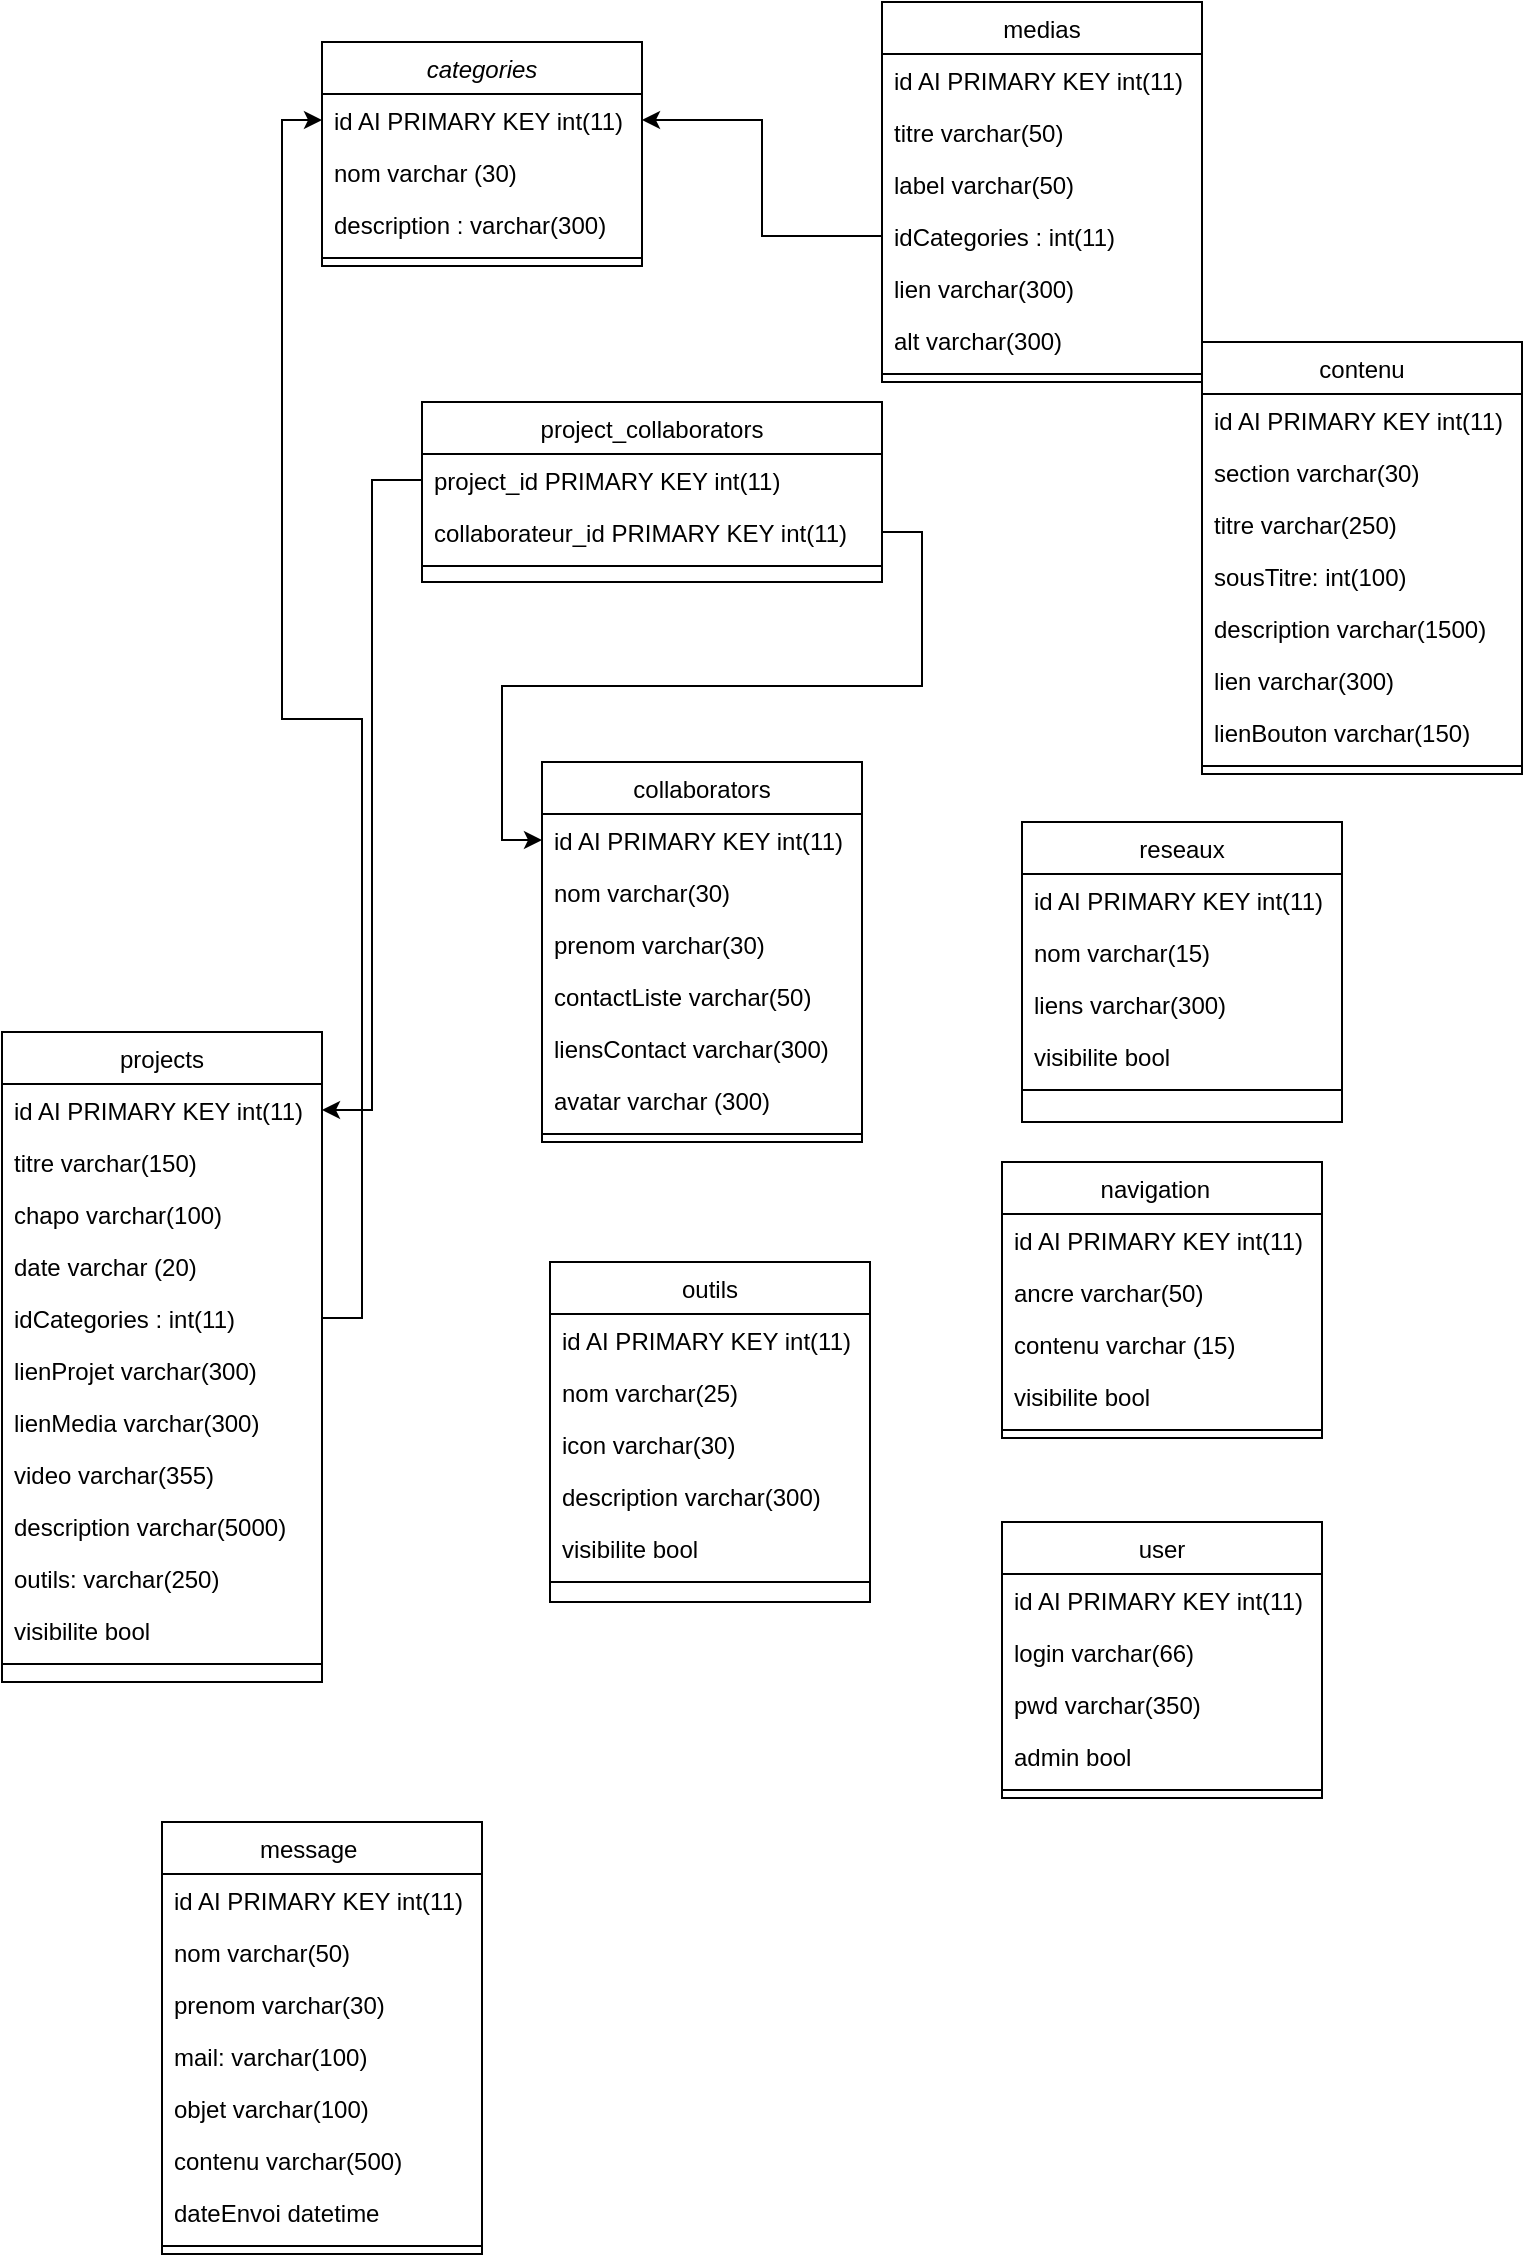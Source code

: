 <mxfile version="26.1.1">
  <diagram id="C5RBs43oDa-KdzZeNtuy" name="Page-1">
    <mxGraphModel dx="890" dy="2133" grid="1" gridSize="10" guides="1" tooltips="1" connect="1" arrows="1" fold="1" page="1" pageScale="1" pageWidth="827" pageHeight="1169" math="0" shadow="0">
      <root>
        <mxCell id="WIyWlLk6GJQsqaUBKTNV-0" />
        <mxCell id="WIyWlLk6GJQsqaUBKTNV-1" parent="WIyWlLk6GJQsqaUBKTNV-0" />
        <mxCell id="zkfFHV4jXpPFQw0GAbJ--0" value="categories" style="swimlane;fontStyle=2;align=center;verticalAlign=top;childLayout=stackLayout;horizontal=1;startSize=26;horizontalStack=0;resizeParent=1;resizeLast=0;collapsible=1;marginBottom=0;rounded=0;shadow=0;strokeWidth=1;" parent="WIyWlLk6GJQsqaUBKTNV-1" vertex="1">
          <mxGeometry x="220" y="10" width="160" height="112" as="geometry">
            <mxRectangle x="230" y="140" width="160" height="26" as="alternateBounds" />
          </mxGeometry>
        </mxCell>
        <mxCell id="zkfFHV4jXpPFQw0GAbJ--1" value="id AI PRIMARY KEY int(11)" style="text;align=left;verticalAlign=top;spacingLeft=4;spacingRight=4;overflow=hidden;rotatable=0;points=[[0,0.5],[1,0.5]];portConstraint=eastwest;" parent="zkfFHV4jXpPFQw0GAbJ--0" vertex="1">
          <mxGeometry y="26" width="160" height="26" as="geometry" />
        </mxCell>
        <mxCell id="zkfFHV4jXpPFQw0GAbJ--2" value="nom varchar (30)" style="text;align=left;verticalAlign=top;spacingLeft=4;spacingRight=4;overflow=hidden;rotatable=0;points=[[0,0.5],[1,0.5]];portConstraint=eastwest;rounded=0;shadow=0;html=0;" parent="zkfFHV4jXpPFQw0GAbJ--0" vertex="1">
          <mxGeometry y="52" width="160" height="26" as="geometry" />
        </mxCell>
        <mxCell id="zkfFHV4jXpPFQw0GAbJ--3" value="description : varchar(300)" style="text;align=left;verticalAlign=top;spacingLeft=4;spacingRight=4;overflow=hidden;rotatable=0;points=[[0,0.5],[1,0.5]];portConstraint=eastwest;rounded=0;shadow=0;html=0;" parent="zkfFHV4jXpPFQw0GAbJ--0" vertex="1">
          <mxGeometry y="78" width="160" height="26" as="geometry" />
        </mxCell>
        <mxCell id="zkfFHV4jXpPFQw0GAbJ--4" value="" style="line;html=1;strokeWidth=1;align=left;verticalAlign=middle;spacingTop=-1;spacingLeft=3;spacingRight=3;rotatable=0;labelPosition=right;points=[];portConstraint=eastwest;" parent="zkfFHV4jXpPFQw0GAbJ--0" vertex="1">
          <mxGeometry y="104" width="160" height="8" as="geometry" />
        </mxCell>
        <mxCell id="zkfFHV4jXpPFQw0GAbJ--6" value="navigation  " style="swimlane;fontStyle=0;align=center;verticalAlign=top;childLayout=stackLayout;horizontal=1;startSize=26;horizontalStack=0;resizeParent=1;resizeLast=0;collapsible=1;marginBottom=0;rounded=0;shadow=0;strokeWidth=1;" parent="WIyWlLk6GJQsqaUBKTNV-1" vertex="1">
          <mxGeometry x="560" y="570" width="160" height="138" as="geometry">
            <mxRectangle x="130" y="380" width="160" height="26" as="alternateBounds" />
          </mxGeometry>
        </mxCell>
        <mxCell id="zkfFHV4jXpPFQw0GAbJ--8" value="id AI PRIMARY KEY int(11)" style="text;align=left;verticalAlign=top;spacingLeft=4;spacingRight=4;overflow=hidden;rotatable=0;points=[[0,0.5],[1,0.5]];portConstraint=eastwest;rounded=0;shadow=0;html=0;" parent="zkfFHV4jXpPFQw0GAbJ--6" vertex="1">
          <mxGeometry y="26" width="160" height="26" as="geometry" />
        </mxCell>
        <mxCell id="XXOMwzmxUcLenojdzoG5-5" value="ancre varchar(50)" style="text;align=left;verticalAlign=top;spacingLeft=4;spacingRight=4;overflow=hidden;rotatable=0;points=[[0,0.5],[1,0.5]];portConstraint=eastwest;rounded=0;shadow=0;html=0;" parent="zkfFHV4jXpPFQw0GAbJ--6" vertex="1">
          <mxGeometry y="52" width="160" height="26" as="geometry" />
        </mxCell>
        <mxCell id="XXOMwzmxUcLenojdzoG5-6" value="contenu varchar (15)" style="text;align=left;verticalAlign=top;spacingLeft=4;spacingRight=4;overflow=hidden;rotatable=0;points=[[0,0.5],[1,0.5]];portConstraint=eastwest;rounded=0;shadow=0;html=0;" parent="zkfFHV4jXpPFQw0GAbJ--6" vertex="1">
          <mxGeometry y="78" width="160" height="26" as="geometry" />
        </mxCell>
        <mxCell id="XXOMwzmxUcLenojdzoG5-7" value="visibilite bool" style="text;align=left;verticalAlign=top;spacingLeft=4;spacingRight=4;overflow=hidden;rotatable=0;points=[[0,0.5],[1,0.5]];portConstraint=eastwest;rounded=0;shadow=0;html=0;" parent="zkfFHV4jXpPFQw0GAbJ--6" vertex="1">
          <mxGeometry y="104" width="160" height="26" as="geometry" />
        </mxCell>
        <mxCell id="zkfFHV4jXpPFQw0GAbJ--9" value="" style="line;html=1;strokeWidth=1;align=left;verticalAlign=middle;spacingTop=-1;spacingLeft=3;spacingRight=3;rotatable=0;labelPosition=right;points=[];portConstraint=eastwest;" parent="zkfFHV4jXpPFQw0GAbJ--6" vertex="1">
          <mxGeometry y="130" width="160" height="8" as="geometry" />
        </mxCell>
        <mxCell id="zkfFHV4jXpPFQw0GAbJ--13" value="collaborators" style="swimlane;fontStyle=0;align=center;verticalAlign=top;childLayout=stackLayout;horizontal=1;startSize=26;horizontalStack=0;resizeParent=1;resizeLast=0;collapsible=1;marginBottom=0;rounded=0;shadow=0;strokeWidth=1;" parent="WIyWlLk6GJQsqaUBKTNV-1" vertex="1">
          <mxGeometry x="330" y="370" width="160" height="190" as="geometry">
            <mxRectangle x="340" y="380" width="170" height="26" as="alternateBounds" />
          </mxGeometry>
        </mxCell>
        <mxCell id="zkfFHV4jXpPFQw0GAbJ--14" value="id AI PRIMARY KEY int(11)" style="text;align=left;verticalAlign=top;spacingLeft=4;spacingRight=4;overflow=hidden;rotatable=0;points=[[0,0.5],[1,0.5]];portConstraint=eastwest;" parent="zkfFHV4jXpPFQw0GAbJ--13" vertex="1">
          <mxGeometry y="26" width="160" height="26" as="geometry" />
        </mxCell>
        <mxCell id="XXOMwzmxUcLenojdzoG5-12" value="nom varchar(30)" style="text;align=left;verticalAlign=top;spacingLeft=4;spacingRight=4;overflow=hidden;rotatable=0;points=[[0,0.5],[1,0.5]];portConstraint=eastwest;" parent="zkfFHV4jXpPFQw0GAbJ--13" vertex="1">
          <mxGeometry y="52" width="160" height="26" as="geometry" />
        </mxCell>
        <mxCell id="XXOMwzmxUcLenojdzoG5-13" value="prenom varchar(30)" style="text;align=left;verticalAlign=top;spacingLeft=4;spacingRight=4;overflow=hidden;rotatable=0;points=[[0,0.5],[1,0.5]];portConstraint=eastwest;" parent="zkfFHV4jXpPFQw0GAbJ--13" vertex="1">
          <mxGeometry y="78" width="160" height="26" as="geometry" />
        </mxCell>
        <mxCell id="XXOMwzmxUcLenojdzoG5-14" value="contactListe varchar(50)" style="text;align=left;verticalAlign=top;spacingLeft=4;spacingRight=4;overflow=hidden;rotatable=0;points=[[0,0.5],[1,0.5]];portConstraint=eastwest;" parent="zkfFHV4jXpPFQw0GAbJ--13" vertex="1">
          <mxGeometry y="104" width="160" height="26" as="geometry" />
        </mxCell>
        <mxCell id="XXOMwzmxUcLenojdzoG5-15" value="liensContact varchar(300)" style="text;align=left;verticalAlign=top;spacingLeft=4;spacingRight=4;overflow=hidden;rotatable=0;points=[[0,0.5],[1,0.5]];portConstraint=eastwest;" parent="zkfFHV4jXpPFQw0GAbJ--13" vertex="1">
          <mxGeometry y="130" width="160" height="26" as="geometry" />
        </mxCell>
        <mxCell id="XXOMwzmxUcLenojdzoG5-16" value="avatar varchar (300)" style="text;align=left;verticalAlign=top;spacingLeft=4;spacingRight=4;overflow=hidden;rotatable=0;points=[[0,0.5],[1,0.5]];portConstraint=eastwest;" parent="zkfFHV4jXpPFQw0GAbJ--13" vertex="1">
          <mxGeometry y="156" width="160" height="26" as="geometry" />
        </mxCell>
        <mxCell id="zkfFHV4jXpPFQw0GAbJ--15" value="" style="line;html=1;strokeWidth=1;align=left;verticalAlign=middle;spacingTop=-1;spacingLeft=3;spacingRight=3;rotatable=0;labelPosition=right;points=[];portConstraint=eastwest;" parent="zkfFHV4jXpPFQw0GAbJ--13" vertex="1">
          <mxGeometry y="182" width="160" height="8" as="geometry" />
        </mxCell>
        <mxCell id="zkfFHV4jXpPFQw0GAbJ--17" value="medias" style="swimlane;fontStyle=0;align=center;verticalAlign=top;childLayout=stackLayout;horizontal=1;startSize=26;horizontalStack=0;resizeParent=1;resizeLast=0;collapsible=1;marginBottom=0;rounded=0;shadow=0;strokeWidth=1;" parent="WIyWlLk6GJQsqaUBKTNV-1" vertex="1">
          <mxGeometry x="500" y="-10" width="160" height="190" as="geometry">
            <mxRectangle x="550" y="140" width="160" height="26" as="alternateBounds" />
          </mxGeometry>
        </mxCell>
        <mxCell id="zkfFHV4jXpPFQw0GAbJ--18" value="id AI PRIMARY KEY int(11)" style="text;align=left;verticalAlign=top;spacingLeft=4;spacingRight=4;overflow=hidden;rotatable=0;points=[[0,0.5],[1,0.5]];portConstraint=eastwest;" parent="zkfFHV4jXpPFQw0GAbJ--17" vertex="1">
          <mxGeometry y="26" width="160" height="26" as="geometry" />
        </mxCell>
        <mxCell id="zkfFHV4jXpPFQw0GAbJ--19" value="titre varchar(50)" style="text;align=left;verticalAlign=top;spacingLeft=4;spacingRight=4;overflow=hidden;rotatable=0;points=[[0,0.5],[1,0.5]];portConstraint=eastwest;rounded=0;shadow=0;html=0;" parent="zkfFHV4jXpPFQw0GAbJ--17" vertex="1">
          <mxGeometry y="52" width="160" height="26" as="geometry" />
        </mxCell>
        <mxCell id="zkfFHV4jXpPFQw0GAbJ--20" value="label varchar(50)" style="text;align=left;verticalAlign=top;spacingLeft=4;spacingRight=4;overflow=hidden;rotatable=0;points=[[0,0.5],[1,0.5]];portConstraint=eastwest;rounded=0;shadow=0;html=0;" parent="zkfFHV4jXpPFQw0GAbJ--17" vertex="1">
          <mxGeometry y="78" width="160" height="26" as="geometry" />
        </mxCell>
        <mxCell id="zkfFHV4jXpPFQw0GAbJ--21" value="idCategories : int(11)" style="text;align=left;verticalAlign=top;spacingLeft=4;spacingRight=4;overflow=hidden;rotatable=0;points=[[0,0.5],[1,0.5]];portConstraint=eastwest;rounded=0;shadow=0;html=0;" parent="zkfFHV4jXpPFQw0GAbJ--17" vertex="1">
          <mxGeometry y="104" width="160" height="26" as="geometry" />
        </mxCell>
        <mxCell id="zkfFHV4jXpPFQw0GAbJ--22" value="lien varchar(300)" style="text;align=left;verticalAlign=top;spacingLeft=4;spacingRight=4;overflow=hidden;rotatable=0;points=[[0,0.5],[1,0.5]];portConstraint=eastwest;rounded=0;shadow=0;html=0;" parent="zkfFHV4jXpPFQw0GAbJ--17" vertex="1">
          <mxGeometry y="130" width="160" height="26" as="geometry" />
        </mxCell>
        <mxCell id="XXOMwzmxUcLenojdzoG5-9" value="alt varchar(300)" style="text;align=left;verticalAlign=top;spacingLeft=4;spacingRight=4;overflow=hidden;rotatable=0;points=[[0,0.5],[1,0.5]];portConstraint=eastwest;rounded=0;shadow=0;html=0;" parent="zkfFHV4jXpPFQw0GAbJ--17" vertex="1">
          <mxGeometry y="156" width="160" height="26" as="geometry" />
        </mxCell>
        <mxCell id="zkfFHV4jXpPFQw0GAbJ--23" value="" style="line;html=1;strokeWidth=1;align=left;verticalAlign=middle;spacingTop=-1;spacingLeft=3;spacingRight=3;rotatable=0;labelPosition=right;points=[];portConstraint=eastwest;" parent="zkfFHV4jXpPFQw0GAbJ--17" vertex="1">
          <mxGeometry y="182" width="160" height="8" as="geometry" />
        </mxCell>
        <mxCell id="XXOMwzmxUcLenojdzoG5-8" style="edgeStyle=orthogonalEdgeStyle;rounded=0;orthogonalLoop=1;jettySize=auto;html=1;" parent="WIyWlLk6GJQsqaUBKTNV-1" source="zkfFHV4jXpPFQw0GAbJ--21" target="zkfFHV4jXpPFQw0GAbJ--1" edge="1">
          <mxGeometry relative="1" as="geometry" />
        </mxCell>
        <mxCell id="XXOMwzmxUcLenojdzoG5-43" value="reseaux" style="swimlane;fontStyle=0;align=center;verticalAlign=top;childLayout=stackLayout;horizontal=1;startSize=26;horizontalStack=0;resizeParent=1;resizeLast=0;collapsible=1;marginBottom=0;rounded=0;shadow=0;strokeWidth=1;" parent="WIyWlLk6GJQsqaUBKTNV-1" vertex="1">
          <mxGeometry x="570" y="400" width="160" height="150" as="geometry">
            <mxRectangle x="340" y="380" width="170" height="26" as="alternateBounds" />
          </mxGeometry>
        </mxCell>
        <mxCell id="XXOMwzmxUcLenojdzoG5-44" value="id AI PRIMARY KEY int(11)" style="text;align=left;verticalAlign=top;spacingLeft=4;spacingRight=4;overflow=hidden;rotatable=0;points=[[0,0.5],[1,0.5]];portConstraint=eastwest;" parent="XXOMwzmxUcLenojdzoG5-43" vertex="1">
          <mxGeometry y="26" width="160" height="26" as="geometry" />
        </mxCell>
        <mxCell id="XXOMwzmxUcLenojdzoG5-45" value="nom varchar(15)" style="text;align=left;verticalAlign=top;spacingLeft=4;spacingRight=4;overflow=hidden;rotatable=0;points=[[0,0.5],[1,0.5]];portConstraint=eastwest;" parent="XXOMwzmxUcLenojdzoG5-43" vertex="1">
          <mxGeometry y="52" width="160" height="26" as="geometry" />
        </mxCell>
        <mxCell id="XXOMwzmxUcLenojdzoG5-48" value="liens varchar(300)" style="text;align=left;verticalAlign=top;spacingLeft=4;spacingRight=4;overflow=hidden;rotatable=0;points=[[0,0.5],[1,0.5]];portConstraint=eastwest;" parent="XXOMwzmxUcLenojdzoG5-43" vertex="1">
          <mxGeometry y="78" width="160" height="26" as="geometry" />
        </mxCell>
        <mxCell id="XXOMwzmxUcLenojdzoG5-49" value="visibilite bool" style="text;align=left;verticalAlign=top;spacingLeft=4;spacingRight=4;overflow=hidden;rotatable=0;points=[[0,0.5],[1,0.5]];portConstraint=eastwest;" parent="XXOMwzmxUcLenojdzoG5-43" vertex="1">
          <mxGeometry y="104" width="160" height="26" as="geometry" />
        </mxCell>
        <mxCell id="XXOMwzmxUcLenojdzoG5-50" value="" style="line;html=1;strokeWidth=1;align=left;verticalAlign=middle;spacingTop=-1;spacingLeft=3;spacingRight=3;rotatable=0;labelPosition=right;points=[];portConstraint=eastwest;" parent="XXOMwzmxUcLenojdzoG5-43" vertex="1">
          <mxGeometry y="130" width="160" height="8" as="geometry" />
        </mxCell>
        <mxCell id="XXOMwzmxUcLenojdzoG5-51" value="projects" style="swimlane;fontStyle=0;align=center;verticalAlign=top;childLayout=stackLayout;horizontal=1;startSize=26;horizontalStack=0;resizeParent=1;resizeLast=0;collapsible=1;marginBottom=0;rounded=0;shadow=0;strokeWidth=1;" parent="WIyWlLk6GJQsqaUBKTNV-1" vertex="1">
          <mxGeometry x="60" y="505" width="160" height="325" as="geometry">
            <mxRectangle x="550" y="140" width="160" height="26" as="alternateBounds" />
          </mxGeometry>
        </mxCell>
        <mxCell id="XXOMwzmxUcLenojdzoG5-52" value="id AI PRIMARY KEY int(11)" style="text;align=left;verticalAlign=top;spacingLeft=4;spacingRight=4;overflow=hidden;rotatable=0;points=[[0,0.5],[1,0.5]];portConstraint=eastwest;" parent="XXOMwzmxUcLenojdzoG5-51" vertex="1">
          <mxGeometry y="26" width="160" height="26" as="geometry" />
        </mxCell>
        <mxCell id="XXOMwzmxUcLenojdzoG5-53" value="titre varchar(150)" style="text;align=left;verticalAlign=top;spacingLeft=4;spacingRight=4;overflow=hidden;rotatable=0;points=[[0,0.5],[1,0.5]];portConstraint=eastwest;rounded=0;shadow=0;html=0;" parent="XXOMwzmxUcLenojdzoG5-51" vertex="1">
          <mxGeometry y="52" width="160" height="26" as="geometry" />
        </mxCell>
        <mxCell id="XXOMwzmxUcLenojdzoG5-54" value="chapo varchar(100)" style="text;align=left;verticalAlign=top;spacingLeft=4;spacingRight=4;overflow=hidden;rotatable=0;points=[[0,0.5],[1,0.5]];portConstraint=eastwest;rounded=0;shadow=0;html=0;" parent="XXOMwzmxUcLenojdzoG5-51" vertex="1">
          <mxGeometry y="78" width="160" height="26" as="geometry" />
        </mxCell>
        <mxCell id="XXOMwzmxUcLenojdzoG5-61" value="date varchar (20)" style="text;align=left;verticalAlign=top;spacingLeft=4;spacingRight=4;overflow=hidden;rotatable=0;points=[[0,0.5],[1,0.5]];portConstraint=eastwest;rounded=0;shadow=0;html=0;" parent="XXOMwzmxUcLenojdzoG5-51" vertex="1">
          <mxGeometry y="104" width="160" height="26" as="geometry" />
        </mxCell>
        <mxCell id="XXOMwzmxUcLenojdzoG5-55" value="idCategories : int(11)" style="text;align=left;verticalAlign=top;spacingLeft=4;spacingRight=4;overflow=hidden;rotatable=0;points=[[0,0.5],[1,0.5]];portConstraint=eastwest;rounded=0;shadow=0;html=0;" parent="XXOMwzmxUcLenojdzoG5-51" vertex="1">
          <mxGeometry y="130" width="160" height="26" as="geometry" />
        </mxCell>
        <mxCell id="XXOMwzmxUcLenojdzoG5-59" value="lienProjet varchar(300)" style="text;align=left;verticalAlign=top;spacingLeft=4;spacingRight=4;overflow=hidden;rotatable=0;points=[[0,0.5],[1,0.5]];portConstraint=eastwest;rounded=0;shadow=0;html=0;" parent="XXOMwzmxUcLenojdzoG5-51" vertex="1">
          <mxGeometry y="156" width="160" height="26" as="geometry" />
        </mxCell>
        <mxCell id="XXOMwzmxUcLenojdzoG5-56" value="lienMedia varchar(300)" style="text;align=left;verticalAlign=top;spacingLeft=4;spacingRight=4;overflow=hidden;rotatable=0;points=[[0,0.5],[1,0.5]];portConstraint=eastwest;rounded=0;shadow=0;html=0;" parent="XXOMwzmxUcLenojdzoG5-51" vertex="1">
          <mxGeometry y="182" width="160" height="26" as="geometry" />
        </mxCell>
        <mxCell id="3CBBuWz1fTc4qYPzdKsk-14" value="video varchar(355)" style="text;align=left;verticalAlign=top;spacingLeft=4;spacingRight=4;overflow=hidden;rotatable=0;points=[[0,0.5],[1,0.5]];portConstraint=eastwest;rounded=0;shadow=0;html=0;" vertex="1" parent="XXOMwzmxUcLenojdzoG5-51">
          <mxGeometry y="208" width="160" height="26" as="geometry" />
        </mxCell>
        <mxCell id="XXOMwzmxUcLenojdzoG5-57" value="description varchar(5000)" style="text;align=left;verticalAlign=top;spacingLeft=4;spacingRight=4;overflow=hidden;rotatable=0;points=[[0,0.5],[1,0.5]];portConstraint=eastwest;rounded=0;shadow=0;html=0;" parent="XXOMwzmxUcLenojdzoG5-51" vertex="1">
          <mxGeometry y="234" width="160" height="26" as="geometry" />
        </mxCell>
        <mxCell id="XXOMwzmxUcLenojdzoG5-60" value="outils: varchar(250)" style="text;align=left;verticalAlign=top;spacingLeft=4;spacingRight=4;overflow=hidden;rotatable=0;points=[[0,0.5],[1,0.5]];portConstraint=eastwest;rounded=0;shadow=0;html=0;" parent="XXOMwzmxUcLenojdzoG5-51" vertex="1">
          <mxGeometry y="260" width="160" height="26" as="geometry" />
        </mxCell>
        <mxCell id="3CBBuWz1fTc4qYPzdKsk-12" value="visibilite bool" style="text;align=left;verticalAlign=top;spacingLeft=4;spacingRight=4;overflow=hidden;rotatable=0;points=[[0,0.5],[1,0.5]];portConstraint=eastwest;rounded=0;shadow=0;html=0;" vertex="1" parent="XXOMwzmxUcLenojdzoG5-51">
          <mxGeometry y="286" width="160" height="26" as="geometry" />
        </mxCell>
        <mxCell id="XXOMwzmxUcLenojdzoG5-58" value="" style="line;html=1;strokeWidth=1;align=left;verticalAlign=middle;spacingTop=-1;spacingLeft=3;spacingRight=3;rotatable=0;labelPosition=right;points=[];portConstraint=eastwest;" parent="XXOMwzmxUcLenojdzoG5-51" vertex="1">
          <mxGeometry y="312" width="160" height="8" as="geometry" />
        </mxCell>
        <mxCell id="3CBBuWz1fTc4qYPzdKsk-0" style="edgeStyle=orthogonalEdgeStyle;rounded=0;orthogonalLoop=1;jettySize=auto;html=1;entryX=0;entryY=0.5;entryDx=0;entryDy=0;" edge="1" parent="WIyWlLk6GJQsqaUBKTNV-1" source="XXOMwzmxUcLenojdzoG5-55" target="zkfFHV4jXpPFQw0GAbJ--1">
          <mxGeometry relative="1" as="geometry" />
        </mxCell>
        <mxCell id="3CBBuWz1fTc4qYPzdKsk-1" value="project_collaborators" style="swimlane;fontStyle=0;align=center;verticalAlign=top;childLayout=stackLayout;horizontal=1;startSize=26;horizontalStack=0;resizeParent=1;resizeLast=0;collapsible=1;marginBottom=0;rounded=0;shadow=0;strokeWidth=1;" vertex="1" parent="WIyWlLk6GJQsqaUBKTNV-1">
          <mxGeometry x="270" y="190" width="230" height="90" as="geometry">
            <mxRectangle x="340" y="380" width="170" height="26" as="alternateBounds" />
          </mxGeometry>
        </mxCell>
        <mxCell id="3CBBuWz1fTc4qYPzdKsk-2" value="project_id PRIMARY KEY int(11)" style="text;align=left;verticalAlign=top;spacingLeft=4;spacingRight=4;overflow=hidden;rotatable=0;points=[[0,0.5],[1,0.5]];portConstraint=eastwest;" vertex="1" parent="3CBBuWz1fTc4qYPzdKsk-1">
          <mxGeometry y="26" width="230" height="26" as="geometry" />
        </mxCell>
        <mxCell id="3CBBuWz1fTc4qYPzdKsk-3" value="collaborateur_id PRIMARY KEY int(11)" style="text;align=left;verticalAlign=top;spacingLeft=4;spacingRight=4;overflow=hidden;rotatable=0;points=[[0,0.5],[1,0.5]];portConstraint=eastwest;" vertex="1" parent="3CBBuWz1fTc4qYPzdKsk-1">
          <mxGeometry y="52" width="230" height="26" as="geometry" />
        </mxCell>
        <mxCell id="3CBBuWz1fTc4qYPzdKsk-8" value="" style="line;html=1;strokeWidth=1;align=left;verticalAlign=middle;spacingTop=-1;spacingLeft=3;spacingRight=3;rotatable=0;labelPosition=right;points=[];portConstraint=eastwest;" vertex="1" parent="3CBBuWz1fTc4qYPzdKsk-1">
          <mxGeometry y="78" width="230" height="8" as="geometry" />
        </mxCell>
        <mxCell id="3CBBuWz1fTc4qYPzdKsk-9" style="edgeStyle=orthogonalEdgeStyle;rounded=0;orthogonalLoop=1;jettySize=auto;html=1;entryX=1;entryY=0.5;entryDx=0;entryDy=0;" edge="1" parent="WIyWlLk6GJQsqaUBKTNV-1" source="3CBBuWz1fTc4qYPzdKsk-2" target="XXOMwzmxUcLenojdzoG5-52">
          <mxGeometry relative="1" as="geometry" />
        </mxCell>
        <mxCell id="3CBBuWz1fTc4qYPzdKsk-10" style="edgeStyle=orthogonalEdgeStyle;rounded=0;orthogonalLoop=1;jettySize=auto;html=1;entryX=0;entryY=0.5;entryDx=0;entryDy=0;" edge="1" parent="WIyWlLk6GJQsqaUBKTNV-1" source="3CBBuWz1fTc4qYPzdKsk-3" target="zkfFHV4jXpPFQw0GAbJ--14">
          <mxGeometry relative="1" as="geometry" />
        </mxCell>
        <mxCell id="3CBBuWz1fTc4qYPzdKsk-15" value="user" style="swimlane;fontStyle=0;align=center;verticalAlign=top;childLayout=stackLayout;horizontal=1;startSize=26;horizontalStack=0;resizeParent=1;resizeLast=0;collapsible=1;marginBottom=0;rounded=0;shadow=0;strokeWidth=1;" vertex="1" parent="WIyWlLk6GJQsqaUBKTNV-1">
          <mxGeometry x="560" y="750" width="160" height="138" as="geometry">
            <mxRectangle x="130" y="380" width="160" height="26" as="alternateBounds" />
          </mxGeometry>
        </mxCell>
        <mxCell id="3CBBuWz1fTc4qYPzdKsk-16" value="id AI PRIMARY KEY int(11)" style="text;align=left;verticalAlign=top;spacingLeft=4;spacingRight=4;overflow=hidden;rotatable=0;points=[[0,0.5],[1,0.5]];portConstraint=eastwest;rounded=0;shadow=0;html=0;" vertex="1" parent="3CBBuWz1fTc4qYPzdKsk-15">
          <mxGeometry y="26" width="160" height="26" as="geometry" />
        </mxCell>
        <mxCell id="3CBBuWz1fTc4qYPzdKsk-17" value="login varchar(66)" style="text;align=left;verticalAlign=top;spacingLeft=4;spacingRight=4;overflow=hidden;rotatable=0;points=[[0,0.5],[1,0.5]];portConstraint=eastwest;rounded=0;shadow=0;html=0;" vertex="1" parent="3CBBuWz1fTc4qYPzdKsk-15">
          <mxGeometry y="52" width="160" height="26" as="geometry" />
        </mxCell>
        <mxCell id="3CBBuWz1fTc4qYPzdKsk-18" value="pwd varchar(350)" style="text;align=left;verticalAlign=top;spacingLeft=4;spacingRight=4;overflow=hidden;rotatable=0;points=[[0,0.5],[1,0.5]];portConstraint=eastwest;rounded=0;shadow=0;html=0;" vertex="1" parent="3CBBuWz1fTc4qYPzdKsk-15">
          <mxGeometry y="78" width="160" height="26" as="geometry" />
        </mxCell>
        <mxCell id="3CBBuWz1fTc4qYPzdKsk-19" value="admin bool" style="text;align=left;verticalAlign=top;spacingLeft=4;spacingRight=4;overflow=hidden;rotatable=0;points=[[0,0.5],[1,0.5]];portConstraint=eastwest;rounded=0;shadow=0;html=0;" vertex="1" parent="3CBBuWz1fTc4qYPzdKsk-15">
          <mxGeometry y="104" width="160" height="26" as="geometry" />
        </mxCell>
        <mxCell id="3CBBuWz1fTc4qYPzdKsk-20" value="" style="line;html=1;strokeWidth=1;align=left;verticalAlign=middle;spacingTop=-1;spacingLeft=3;spacingRight=3;rotatable=0;labelPosition=right;points=[];portConstraint=eastwest;" vertex="1" parent="3CBBuWz1fTc4qYPzdKsk-15">
          <mxGeometry y="130" width="160" height="8" as="geometry" />
        </mxCell>
        <mxCell id="3CBBuWz1fTc4qYPzdKsk-21" value="contenu" style="swimlane;fontStyle=0;align=center;verticalAlign=top;childLayout=stackLayout;horizontal=1;startSize=26;horizontalStack=0;resizeParent=1;resizeLast=0;collapsible=1;marginBottom=0;rounded=0;shadow=0;strokeWidth=1;" vertex="1" parent="WIyWlLk6GJQsqaUBKTNV-1">
          <mxGeometry x="660" y="160" width="160" height="216" as="geometry">
            <mxRectangle x="550" y="140" width="160" height="26" as="alternateBounds" />
          </mxGeometry>
        </mxCell>
        <mxCell id="3CBBuWz1fTc4qYPzdKsk-22" value="id AI PRIMARY KEY int(11)" style="text;align=left;verticalAlign=top;spacingLeft=4;spacingRight=4;overflow=hidden;rotatable=0;points=[[0,0.5],[1,0.5]];portConstraint=eastwest;" vertex="1" parent="3CBBuWz1fTc4qYPzdKsk-21">
          <mxGeometry y="26" width="160" height="26" as="geometry" />
        </mxCell>
        <mxCell id="3CBBuWz1fTc4qYPzdKsk-23" value="section varchar(30)" style="text;align=left;verticalAlign=top;spacingLeft=4;spacingRight=4;overflow=hidden;rotatable=0;points=[[0,0.5],[1,0.5]];portConstraint=eastwest;rounded=0;shadow=0;html=0;" vertex="1" parent="3CBBuWz1fTc4qYPzdKsk-21">
          <mxGeometry y="52" width="160" height="26" as="geometry" />
        </mxCell>
        <mxCell id="3CBBuWz1fTc4qYPzdKsk-24" value="titre varchar(250)" style="text;align=left;verticalAlign=top;spacingLeft=4;spacingRight=4;overflow=hidden;rotatable=0;points=[[0,0.5],[1,0.5]];portConstraint=eastwest;rounded=0;shadow=0;html=0;" vertex="1" parent="3CBBuWz1fTc4qYPzdKsk-21">
          <mxGeometry y="78" width="160" height="26" as="geometry" />
        </mxCell>
        <mxCell id="3CBBuWz1fTc4qYPzdKsk-25" value="sousTitre: int(100)" style="text;align=left;verticalAlign=top;spacingLeft=4;spacingRight=4;overflow=hidden;rotatable=0;points=[[0,0.5],[1,0.5]];portConstraint=eastwest;rounded=0;shadow=0;html=0;" vertex="1" parent="3CBBuWz1fTc4qYPzdKsk-21">
          <mxGeometry y="104" width="160" height="26" as="geometry" />
        </mxCell>
        <mxCell id="3CBBuWz1fTc4qYPzdKsk-31" value="description varchar(1500)" style="text;align=left;verticalAlign=top;spacingLeft=4;spacingRight=4;overflow=hidden;rotatable=0;points=[[0,0.5],[1,0.5]];portConstraint=eastwest;rounded=0;shadow=0;html=0;" vertex="1" parent="3CBBuWz1fTc4qYPzdKsk-21">
          <mxGeometry y="130" width="160" height="26" as="geometry" />
        </mxCell>
        <mxCell id="3CBBuWz1fTc4qYPzdKsk-26" value="lien varchar(300)" style="text;align=left;verticalAlign=top;spacingLeft=4;spacingRight=4;overflow=hidden;rotatable=0;points=[[0,0.5],[1,0.5]];portConstraint=eastwest;rounded=0;shadow=0;html=0;" vertex="1" parent="3CBBuWz1fTc4qYPzdKsk-21">
          <mxGeometry y="156" width="160" height="26" as="geometry" />
        </mxCell>
        <mxCell id="3CBBuWz1fTc4qYPzdKsk-27" value="lienBouton varchar(150)" style="text;align=left;verticalAlign=top;spacingLeft=4;spacingRight=4;overflow=hidden;rotatable=0;points=[[0,0.5],[1,0.5]];portConstraint=eastwest;rounded=0;shadow=0;html=0;" vertex="1" parent="3CBBuWz1fTc4qYPzdKsk-21">
          <mxGeometry y="182" width="160" height="26" as="geometry" />
        </mxCell>
        <mxCell id="3CBBuWz1fTc4qYPzdKsk-28" value="" style="line;html=1;strokeWidth=1;align=left;verticalAlign=middle;spacingTop=-1;spacingLeft=3;spacingRight=3;rotatable=0;labelPosition=right;points=[];portConstraint=eastwest;" vertex="1" parent="3CBBuWz1fTc4qYPzdKsk-21">
          <mxGeometry y="208" width="160" height="8" as="geometry" />
        </mxCell>
        <mxCell id="3CBBuWz1fTc4qYPzdKsk-32" value="outils" style="swimlane;fontStyle=0;align=center;verticalAlign=top;childLayout=stackLayout;horizontal=1;startSize=26;horizontalStack=0;resizeParent=1;resizeLast=0;collapsible=1;marginBottom=0;rounded=0;shadow=0;strokeWidth=1;" vertex="1" parent="WIyWlLk6GJQsqaUBKTNV-1">
          <mxGeometry x="334" y="620" width="160" height="170" as="geometry">
            <mxRectangle x="340" y="380" width="170" height="26" as="alternateBounds" />
          </mxGeometry>
        </mxCell>
        <mxCell id="3CBBuWz1fTc4qYPzdKsk-33" value="id AI PRIMARY KEY int(11)" style="text;align=left;verticalAlign=top;spacingLeft=4;spacingRight=4;overflow=hidden;rotatable=0;points=[[0,0.5],[1,0.5]];portConstraint=eastwest;" vertex="1" parent="3CBBuWz1fTc4qYPzdKsk-32">
          <mxGeometry y="26" width="160" height="26" as="geometry" />
        </mxCell>
        <mxCell id="3CBBuWz1fTc4qYPzdKsk-34" value="nom varchar(25)" style="text;align=left;verticalAlign=top;spacingLeft=4;spacingRight=4;overflow=hidden;rotatable=0;points=[[0,0.5],[1,0.5]];portConstraint=eastwest;" vertex="1" parent="3CBBuWz1fTc4qYPzdKsk-32">
          <mxGeometry y="52" width="160" height="26" as="geometry" />
        </mxCell>
        <mxCell id="3CBBuWz1fTc4qYPzdKsk-35" value="icon varchar(30)" style="text;align=left;verticalAlign=top;spacingLeft=4;spacingRight=4;overflow=hidden;rotatable=0;points=[[0,0.5],[1,0.5]];portConstraint=eastwest;" vertex="1" parent="3CBBuWz1fTc4qYPzdKsk-32">
          <mxGeometry y="78" width="160" height="26" as="geometry" />
        </mxCell>
        <mxCell id="3CBBuWz1fTc4qYPzdKsk-36" value="description varchar(300)" style="text;align=left;verticalAlign=top;spacingLeft=4;spacingRight=4;overflow=hidden;rotatable=0;points=[[0,0.5],[1,0.5]];portConstraint=eastwest;" vertex="1" parent="3CBBuWz1fTc4qYPzdKsk-32">
          <mxGeometry y="104" width="160" height="26" as="geometry" />
        </mxCell>
        <mxCell id="3CBBuWz1fTc4qYPzdKsk-38" value="visibilite bool" style="text;align=left;verticalAlign=top;spacingLeft=4;spacingRight=4;overflow=hidden;rotatable=0;points=[[0,0.5],[1,0.5]];portConstraint=eastwest;" vertex="1" parent="3CBBuWz1fTc4qYPzdKsk-32">
          <mxGeometry y="130" width="160" height="26" as="geometry" />
        </mxCell>
        <mxCell id="3CBBuWz1fTc4qYPzdKsk-39" value="" style="line;html=1;strokeWidth=1;align=left;verticalAlign=middle;spacingTop=-1;spacingLeft=3;spacingRight=3;rotatable=0;labelPosition=right;points=[];portConstraint=eastwest;" vertex="1" parent="3CBBuWz1fTc4qYPzdKsk-32">
          <mxGeometry y="156" width="160" height="8" as="geometry" />
        </mxCell>
        <mxCell id="3CBBuWz1fTc4qYPzdKsk-40" value="message    " style="swimlane;fontStyle=0;align=center;verticalAlign=top;childLayout=stackLayout;horizontal=1;startSize=26;horizontalStack=0;resizeParent=1;resizeLast=0;collapsible=1;marginBottom=0;rounded=0;shadow=0;strokeWidth=1;" vertex="1" parent="WIyWlLk6GJQsqaUBKTNV-1">
          <mxGeometry x="140" y="900" width="160" height="216" as="geometry">
            <mxRectangle x="550" y="140" width="160" height="26" as="alternateBounds" />
          </mxGeometry>
        </mxCell>
        <mxCell id="3CBBuWz1fTc4qYPzdKsk-41" value="id AI PRIMARY KEY int(11)" style="text;align=left;verticalAlign=top;spacingLeft=4;spacingRight=4;overflow=hidden;rotatable=0;points=[[0,0.5],[1,0.5]];portConstraint=eastwest;" vertex="1" parent="3CBBuWz1fTc4qYPzdKsk-40">
          <mxGeometry y="26" width="160" height="26" as="geometry" />
        </mxCell>
        <mxCell id="3CBBuWz1fTc4qYPzdKsk-42" value="nom varchar(50)" style="text;align=left;verticalAlign=top;spacingLeft=4;spacingRight=4;overflow=hidden;rotatable=0;points=[[0,0.5],[1,0.5]];portConstraint=eastwest;rounded=0;shadow=0;html=0;" vertex="1" parent="3CBBuWz1fTc4qYPzdKsk-40">
          <mxGeometry y="52" width="160" height="26" as="geometry" />
        </mxCell>
        <mxCell id="3CBBuWz1fTc4qYPzdKsk-43" value="prenom varchar(30)" style="text;align=left;verticalAlign=top;spacingLeft=4;spacingRight=4;overflow=hidden;rotatable=0;points=[[0,0.5],[1,0.5]];portConstraint=eastwest;rounded=0;shadow=0;html=0;" vertex="1" parent="3CBBuWz1fTc4qYPzdKsk-40">
          <mxGeometry y="78" width="160" height="26" as="geometry" />
        </mxCell>
        <mxCell id="3CBBuWz1fTc4qYPzdKsk-44" value="mail: varchar(100)" style="text;align=left;verticalAlign=top;spacingLeft=4;spacingRight=4;overflow=hidden;rotatable=0;points=[[0,0.5],[1,0.5]];portConstraint=eastwest;rounded=0;shadow=0;html=0;" vertex="1" parent="3CBBuWz1fTc4qYPzdKsk-40">
          <mxGeometry y="104" width="160" height="26" as="geometry" />
        </mxCell>
        <mxCell id="3CBBuWz1fTc4qYPzdKsk-45" value="objet varchar(100)" style="text;align=left;verticalAlign=top;spacingLeft=4;spacingRight=4;overflow=hidden;rotatable=0;points=[[0,0.5],[1,0.5]];portConstraint=eastwest;rounded=0;shadow=0;html=0;" vertex="1" parent="3CBBuWz1fTc4qYPzdKsk-40">
          <mxGeometry y="130" width="160" height="26" as="geometry" />
        </mxCell>
        <mxCell id="3CBBuWz1fTc4qYPzdKsk-46" value="contenu varchar(500)" style="text;align=left;verticalAlign=top;spacingLeft=4;spacingRight=4;overflow=hidden;rotatable=0;points=[[0,0.5],[1,0.5]];portConstraint=eastwest;rounded=0;shadow=0;html=0;" vertex="1" parent="3CBBuWz1fTc4qYPzdKsk-40">
          <mxGeometry y="156" width="160" height="26" as="geometry" />
        </mxCell>
        <mxCell id="3CBBuWz1fTc4qYPzdKsk-47" value="dateEnvoi datetime" style="text;align=left;verticalAlign=top;spacingLeft=4;spacingRight=4;overflow=hidden;rotatable=0;points=[[0,0.5],[1,0.5]];portConstraint=eastwest;rounded=0;shadow=0;html=0;" vertex="1" parent="3CBBuWz1fTc4qYPzdKsk-40">
          <mxGeometry y="182" width="160" height="26" as="geometry" />
        </mxCell>
        <mxCell id="3CBBuWz1fTc4qYPzdKsk-48" value="" style="line;html=1;strokeWidth=1;align=left;verticalAlign=middle;spacingTop=-1;spacingLeft=3;spacingRight=3;rotatable=0;labelPosition=right;points=[];portConstraint=eastwest;" vertex="1" parent="3CBBuWz1fTc4qYPzdKsk-40">
          <mxGeometry y="208" width="160" height="8" as="geometry" />
        </mxCell>
      </root>
    </mxGraphModel>
  </diagram>
</mxfile>
